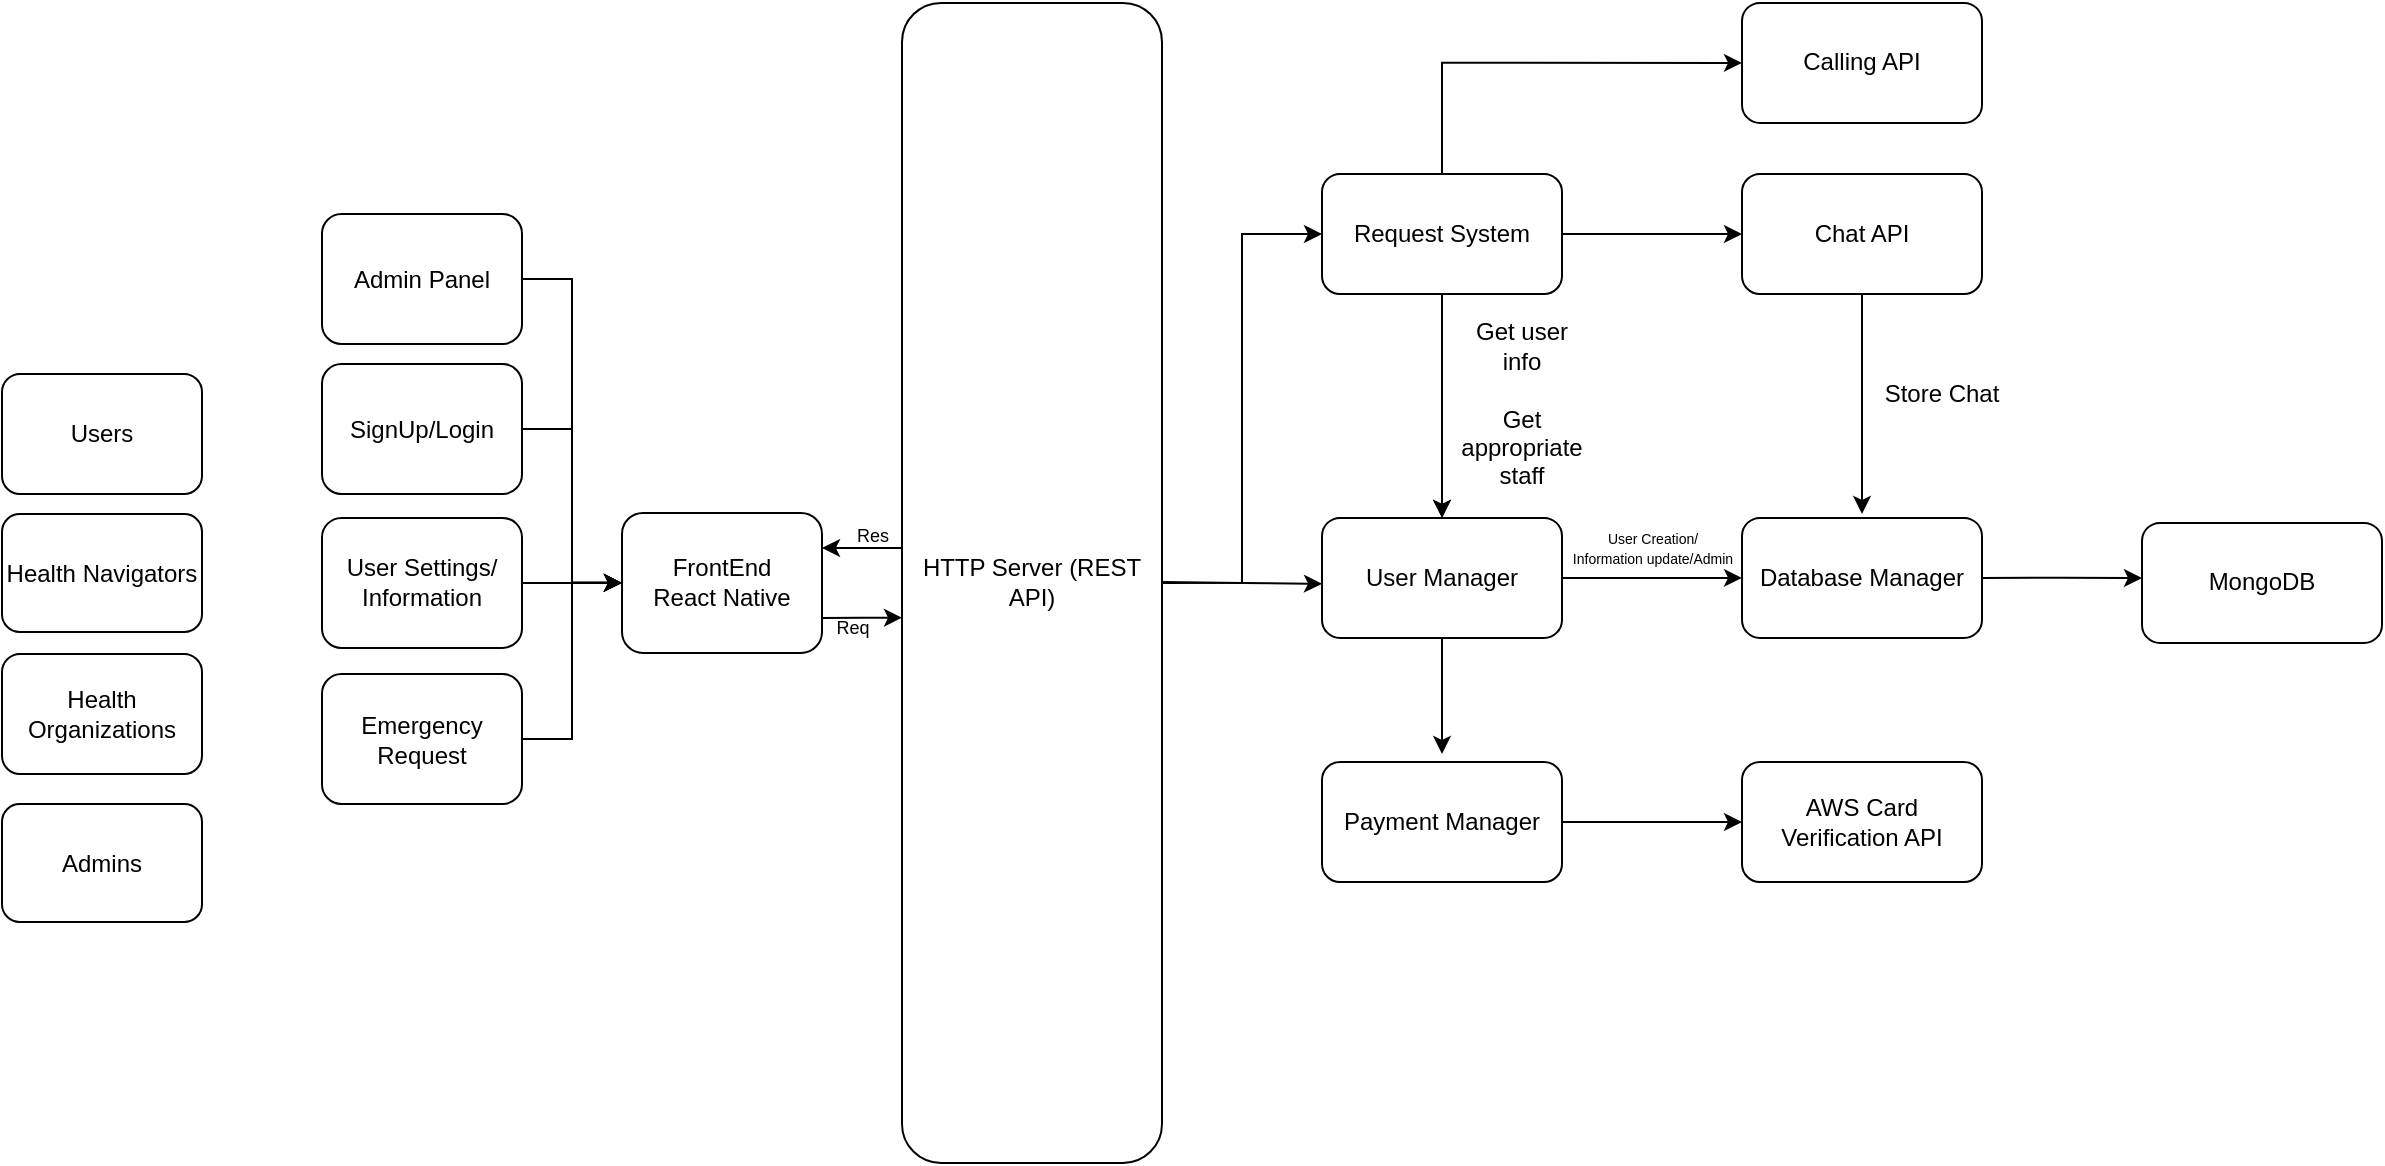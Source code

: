 <mxfile version="24.7.16">
  <diagram id="R2lEEEUBdFMjLlhIrx00" name="Page-1">
    <mxGraphModel dx="2363" dy="648" grid="1" gridSize="10" guides="1" tooltips="1" connect="1" arrows="1" fold="1" page="1" pageScale="1" pageWidth="1169" pageHeight="827" math="0" shadow="0" extFonts="Permanent Marker^https://fonts.googleapis.com/css?family=Permanent+Marker">
      <root>
        <mxCell id="0" />
        <mxCell id="1" parent="0" />
        <mxCell id="PpxsihZTZuUaO5u2h4L1-1" value="FrontEnd&lt;div&gt;React Native&lt;/div&gt;" style="rounded=1;whiteSpace=wrap;html=1;" parent="1" vertex="1">
          <mxGeometry x="-820" y="289.44" width="100" height="70" as="geometry" />
        </mxCell>
        <mxCell id="PpxsihZTZuUaO5u2h4L1-2" value="Users" style="rounded=1;whiteSpace=wrap;html=1;" parent="1" vertex="1">
          <mxGeometry x="-1130" y="220" width="100" height="60" as="geometry" />
        </mxCell>
        <mxCell id="PpxsihZTZuUaO5u2h4L1-4" value="Health Navigators" style="rounded=1;whiteSpace=wrap;html=1;" parent="1" vertex="1">
          <mxGeometry x="-1130" y="290" width="100" height="59" as="geometry" />
        </mxCell>
        <mxCell id="PpxsihZTZuUaO5u2h4L1-5" value="Health Organizations" style="rounded=1;whiteSpace=wrap;html=1;" parent="1" vertex="1">
          <mxGeometry x="-1130" y="360" width="100" height="60" as="geometry" />
        </mxCell>
        <mxCell id="PpxsihZTZuUaO5u2h4L1-11" style="edgeStyle=orthogonalEdgeStyle;rounded=0;orthogonalLoop=1;jettySize=auto;html=1;exitX=1;exitY=0.5;exitDx=0;exitDy=0;entryX=0;entryY=0.5;entryDx=0;entryDy=0;" parent="1" source="PpxsihZTZuUaO5u2h4L1-7" target="PpxsihZTZuUaO5u2h4L1-1" edge="1">
          <mxGeometry relative="1" as="geometry" />
        </mxCell>
        <mxCell id="PpxsihZTZuUaO5u2h4L1-7" value="SignUp/Login" style="rounded=1;whiteSpace=wrap;html=1;" parent="1" vertex="1">
          <mxGeometry x="-970" y="215" width="100" height="65" as="geometry" />
        </mxCell>
        <mxCell id="PpxsihZTZuUaO5u2h4L1-14" style="edgeStyle=orthogonalEdgeStyle;rounded=0;orthogonalLoop=1;jettySize=auto;html=1;exitX=1;exitY=0.5;exitDx=0;exitDy=0;entryX=0;entryY=0.5;entryDx=0;entryDy=0;" parent="1" source="PpxsihZTZuUaO5u2h4L1-9" target="PpxsihZTZuUaO5u2h4L1-1" edge="1">
          <mxGeometry relative="1" as="geometry" />
        </mxCell>
        <mxCell id="PpxsihZTZuUaO5u2h4L1-9" value="User&lt;span style=&quot;color: rgba(0, 0, 0, 0); font-family: monospace; font-size: 0px; text-align: start; text-wrap: nowrap;&quot;&gt;%3CmxGraphModel%3E%3Croot%3E%3CmxCell%20id%3D%220%22%2F%3E%3CmxCell%20id%3D%221%22%20parent%3D%220%22%2F%3E%3CmxCell%20id%3D%222%22%20value%3D%22Language%20Selection%22%20style%3D%22rounded%3D1%3BwhiteSpace%3Dwrap%3Bhtml%3D1%3B%22%20vertex%3D%221%22%20parent%3D%221%22%3E%3CmxGeometry%20x%3D%22-920%22%20y%3D%22420%22%20width%3D%22100%22%20height%3D%2265%22%20as%3D%22geometry%22%2F%3E%3C%2FmxCell%3E%3C%2Froot%3E%3C%2FmxGraphModel%3E&lt;/span&gt;&amp;nbsp;Settings/&lt;div&gt;Information&lt;/div&gt;" style="rounded=1;whiteSpace=wrap;html=1;" parent="1" vertex="1">
          <mxGeometry x="-970" y="291.94" width="100" height="65" as="geometry" />
        </mxCell>
        <mxCell id="PpxsihZTZuUaO5u2h4L1-15" style="edgeStyle=orthogonalEdgeStyle;rounded=0;orthogonalLoop=1;jettySize=auto;html=1;exitX=1;exitY=0.5;exitDx=0;exitDy=0;entryX=0;entryY=0.5;entryDx=0;entryDy=0;" parent="1" source="PpxsihZTZuUaO5u2h4L1-10" target="PpxsihZTZuUaO5u2h4L1-1" edge="1">
          <mxGeometry relative="1" as="geometry" />
        </mxCell>
        <mxCell id="PpxsihZTZuUaO5u2h4L1-10" value="Emergency Request" style="rounded=1;whiteSpace=wrap;html=1;" parent="1" vertex="1">
          <mxGeometry x="-970" y="370.0" width="100" height="65" as="geometry" />
        </mxCell>
        <mxCell id="PpxsihZTZuUaO5u2h4L1-25" style="edgeStyle=orthogonalEdgeStyle;rounded=0;orthogonalLoop=1;jettySize=auto;html=1;exitX=1;exitY=0.5;exitDx=0;exitDy=0;entryX=0;entryY=0.5;entryDx=0;entryDy=0;" parent="1" source="PpxsihZTZuUaO5u2h4L1-16" target="PpxsihZTZuUaO5u2h4L1-24" edge="1">
          <mxGeometry relative="1" as="geometry" />
        </mxCell>
        <mxCell id="PpxsihZTZuUaO5u2h4L1-16" value="HTTP Server (REST API)" style="rounded=1;whiteSpace=wrap;html=1;" parent="1" vertex="1">
          <mxGeometry x="-680" y="34.44" width="130" height="580" as="geometry" />
        </mxCell>
        <mxCell id="PpxsihZTZuUaO5u2h4L1-18" style="edgeStyle=orthogonalEdgeStyle;rounded=0;orthogonalLoop=1;jettySize=auto;html=1;exitX=1;exitY=0.75;exitDx=0;exitDy=0;entryX=0;entryY=0.53;entryDx=0;entryDy=0;entryPerimeter=0;" parent="1" source="PpxsihZTZuUaO5u2h4L1-1" target="PpxsihZTZuUaO5u2h4L1-16" edge="1">
          <mxGeometry relative="1" as="geometry" />
        </mxCell>
        <mxCell id="PpxsihZTZuUaO5u2h4L1-20" style="edgeStyle=orthogonalEdgeStyle;rounded=0;orthogonalLoop=1;jettySize=auto;html=1;exitX=0;exitY=0.47;exitDx=0;exitDy=0;entryX=1;entryY=0.25;entryDx=0;entryDy=0;exitPerimeter=0;" parent="1" source="PpxsihZTZuUaO5u2h4L1-16" target="PpxsihZTZuUaO5u2h4L1-1" edge="1">
          <mxGeometry relative="1" as="geometry" />
        </mxCell>
        <mxCell id="PpxsihZTZuUaO5u2h4L1-21" value="&lt;font style=&quot;font-size: 9px;&quot;&gt;Req&lt;/font&gt;" style="text;html=1;align=center;verticalAlign=middle;resizable=0;points=[];autosize=1;strokeColor=none;fillColor=none;" parent="1" vertex="1">
          <mxGeometry x="-725" y="331" width="40" height="30" as="geometry" />
        </mxCell>
        <mxCell id="PpxsihZTZuUaO5u2h4L1-22" value="&lt;font style=&quot;font-size: 9px;&quot;&gt;Res&lt;/font&gt;" style="text;html=1;align=center;verticalAlign=middle;resizable=0;points=[];autosize=1;strokeColor=none;fillColor=none;" parent="1" vertex="1">
          <mxGeometry x="-715" y="285" width="40" height="30" as="geometry" />
        </mxCell>
        <mxCell id="PpxsihZTZuUaO5u2h4L1-31" style="edgeStyle=orthogonalEdgeStyle;rounded=0;orthogonalLoop=1;jettySize=auto;html=1;exitX=1;exitY=0.5;exitDx=0;exitDy=0;entryX=0;entryY=0.5;entryDx=0;entryDy=0;" parent="1" source="PpxsihZTZuUaO5u2h4L1-23" target="PpxsihZTZuUaO5u2h4L1-29" edge="1">
          <mxGeometry relative="1" as="geometry" />
        </mxCell>
        <mxCell id="1u-_pfhtyTLLwPNVU5PU-2" style="edgeStyle=orthogonalEdgeStyle;rounded=0;orthogonalLoop=1;jettySize=auto;html=1;exitX=0.5;exitY=1;exitDx=0;exitDy=0;" edge="1" parent="1" source="PpxsihZTZuUaO5u2h4L1-23">
          <mxGeometry relative="1" as="geometry">
            <mxPoint x="-410" y="410" as="targetPoint" />
          </mxGeometry>
        </mxCell>
        <mxCell id="PpxsihZTZuUaO5u2h4L1-23" value="User Manager" style="rounded=1;whiteSpace=wrap;html=1;" parent="1" vertex="1">
          <mxGeometry x="-470" y="291.94" width="120" height="60" as="geometry" />
        </mxCell>
        <mxCell id="PpxsihZTZuUaO5u2h4L1-28" style="edgeStyle=orthogonalEdgeStyle;rounded=0;orthogonalLoop=1;jettySize=auto;html=1;exitX=1;exitY=0.5;exitDx=0;exitDy=0;entryX=0;entryY=0.5;entryDx=0;entryDy=0;" parent="1" source="PpxsihZTZuUaO5u2h4L1-24" target="PpxsihZTZuUaO5u2h4L1-26" edge="1">
          <mxGeometry relative="1" as="geometry" />
        </mxCell>
        <mxCell id="PpxsihZTZuUaO5u2h4L1-36" style="edgeStyle=orthogonalEdgeStyle;rounded=0;orthogonalLoop=1;jettySize=auto;html=1;exitX=0.5;exitY=1;exitDx=0;exitDy=0;entryX=0.5;entryY=0;entryDx=0;entryDy=0;" parent="1" source="PpxsihZTZuUaO5u2h4L1-24" target="PpxsihZTZuUaO5u2h4L1-23" edge="1">
          <mxGeometry relative="1" as="geometry">
            <mxPoint x="-410" y="210" as="targetPoint" />
          </mxGeometry>
        </mxCell>
        <mxCell id="ZrEDiFBJkC5he7-4wCsP-6" style="edgeStyle=orthogonalEdgeStyle;rounded=0;orthogonalLoop=1;jettySize=auto;html=1;exitX=0.5;exitY=0;exitDx=0;exitDy=0;entryX=0;entryY=0.5;entryDx=0;entryDy=0;" parent="1" source="PpxsihZTZuUaO5u2h4L1-24" target="ZrEDiFBJkC5he7-4wCsP-5" edge="1">
          <mxGeometry relative="1" as="geometry" />
        </mxCell>
        <mxCell id="PpxsihZTZuUaO5u2h4L1-24" value="Request System" style="rounded=1;whiteSpace=wrap;html=1;" parent="1" vertex="1">
          <mxGeometry x="-470" y="120" width="120" height="60" as="geometry" />
        </mxCell>
        <mxCell id="1u-_pfhtyTLLwPNVU5PU-8" style="edgeStyle=orthogonalEdgeStyle;rounded=0;orthogonalLoop=1;jettySize=auto;html=1;exitX=0.5;exitY=1;exitDx=0;exitDy=0;" edge="1" parent="1" source="PpxsihZTZuUaO5u2h4L1-26">
          <mxGeometry relative="1" as="geometry">
            <mxPoint x="-200" y="290" as="targetPoint" />
          </mxGeometry>
        </mxCell>
        <mxCell id="PpxsihZTZuUaO5u2h4L1-26" value="Chat API" style="rounded=1;whiteSpace=wrap;html=1;" parent="1" vertex="1">
          <mxGeometry x="-260" y="120" width="120" height="60" as="geometry" />
        </mxCell>
        <mxCell id="PpxsihZTZuUaO5u2h4L1-38" style="edgeStyle=orthogonalEdgeStyle;rounded=0;orthogonalLoop=1;jettySize=auto;html=1;exitX=1;exitY=0.5;exitDx=0;exitDy=0;" parent="1" source="PpxsihZTZuUaO5u2h4L1-29" edge="1">
          <mxGeometry relative="1" as="geometry">
            <mxPoint x="-60" y="322" as="targetPoint" />
          </mxGeometry>
        </mxCell>
        <mxCell id="PpxsihZTZuUaO5u2h4L1-29" value="Database Manager" style="rounded=1;whiteSpace=wrap;html=1;" parent="1" vertex="1">
          <mxGeometry x="-260" y="291.94" width="120" height="60" as="geometry" />
        </mxCell>
        <mxCell id="PpxsihZTZuUaO5u2h4L1-32" style="edgeStyle=orthogonalEdgeStyle;rounded=0;orthogonalLoop=1;jettySize=auto;html=1;exitX=1;exitY=0.5;exitDx=0;exitDy=0;entryX=0;entryY=0.557;entryDx=0;entryDy=0;entryPerimeter=0;" parent="1" edge="1">
          <mxGeometry relative="1" as="geometry">
            <mxPoint x="-550" y="323.98" as="sourcePoint" />
            <mxPoint x="-470" y="324.9" as="targetPoint" />
          </mxGeometry>
        </mxCell>
        <mxCell id="PpxsihZTZuUaO5u2h4L1-37" style="edgeStyle=orthogonalEdgeStyle;rounded=0;orthogonalLoop=1;jettySize=auto;html=1;exitX=0.5;exitY=1;exitDx=0;exitDy=0;entryX=0.5;entryY=0;entryDx=0;entryDy=0;" parent="1" target="PpxsihZTZuUaO5u2h4L1-23" edge="1">
          <mxGeometry relative="1" as="geometry">
            <mxPoint x="-410" y="270" as="sourcePoint" />
          </mxGeometry>
        </mxCell>
        <mxCell id="PpxsihZTZuUaO5u2h4L1-39" value="MongoDB" style="rounded=1;whiteSpace=wrap;html=1;" parent="1" vertex="1">
          <mxGeometry x="-60" y="294.44" width="120" height="60" as="geometry" />
        </mxCell>
        <mxCell id="PpxsihZTZuUaO5u2h4L1-40" value="&lt;font style=&quot;font-size: 7px;&quot;&gt;User Creation/&lt;/font&gt;&lt;div style=&quot;font-size: 7px;&quot;&gt;&lt;font style=&quot;font-size: 7px;&quot;&gt;Information update/Admin&lt;/font&gt;&lt;/div&gt;" style="text;html=1;align=center;verticalAlign=middle;resizable=0;points=[];autosize=1;strokeColor=none;fillColor=none;" parent="1" vertex="1">
          <mxGeometry x="-355" y="285" width="100" height="40" as="geometry" />
        </mxCell>
        <mxCell id="ZrEDiFBJkC5he7-4wCsP-1" value="Admins" style="rounded=1;whiteSpace=wrap;html=1;" parent="1" vertex="1">
          <mxGeometry x="-1130" y="435" width="100" height="59" as="geometry" />
        </mxCell>
        <mxCell id="ZrEDiFBJkC5he7-4wCsP-4" style="edgeStyle=orthogonalEdgeStyle;rounded=0;orthogonalLoop=1;jettySize=auto;html=1;exitX=1;exitY=0.5;exitDx=0;exitDy=0;entryX=0;entryY=0.5;entryDx=0;entryDy=0;" parent="1" source="ZrEDiFBJkC5he7-4wCsP-3" target="PpxsihZTZuUaO5u2h4L1-1" edge="1">
          <mxGeometry relative="1" as="geometry" />
        </mxCell>
        <mxCell id="ZrEDiFBJkC5he7-4wCsP-3" value="Admin Panel" style="rounded=1;whiteSpace=wrap;html=1;" parent="1" vertex="1">
          <mxGeometry x="-970" y="140" width="100" height="65" as="geometry" />
        </mxCell>
        <mxCell id="ZrEDiFBJkC5he7-4wCsP-5" value="Calling API" style="rounded=1;whiteSpace=wrap;html=1;" parent="1" vertex="1">
          <mxGeometry x="-260" y="34.44" width="120" height="60" as="geometry" />
        </mxCell>
        <mxCell id="1u-_pfhtyTLLwPNVU5PU-3" style="edgeStyle=orthogonalEdgeStyle;rounded=0;orthogonalLoop=1;jettySize=auto;html=1;exitX=1;exitY=0.5;exitDx=0;exitDy=0;" edge="1" parent="1" source="1u-_pfhtyTLLwPNVU5PU-1">
          <mxGeometry relative="1" as="geometry">
            <mxPoint x="-260" y="444" as="targetPoint" />
          </mxGeometry>
        </mxCell>
        <mxCell id="1u-_pfhtyTLLwPNVU5PU-1" value="Payment Manager" style="rounded=1;whiteSpace=wrap;html=1;" vertex="1" parent="1">
          <mxGeometry x="-470" y="414" width="120" height="60" as="geometry" />
        </mxCell>
        <mxCell id="1u-_pfhtyTLLwPNVU5PU-4" value="AWS Card Verification API" style="rounded=1;whiteSpace=wrap;html=1;" vertex="1" parent="1">
          <mxGeometry x="-260" y="414" width="120" height="60" as="geometry" />
        </mxCell>
        <mxCell id="1u-_pfhtyTLLwPNVU5PU-5" value="Get user info&lt;div&gt;&lt;br&gt;&lt;div&gt;Get appropriate staff&lt;/div&gt;&lt;/div&gt;" style="text;html=1;align=center;verticalAlign=middle;whiteSpace=wrap;rounded=0;" vertex="1" parent="1">
          <mxGeometry x="-400" y="220" width="60" height="30" as="geometry" />
        </mxCell>
        <mxCell id="1u-_pfhtyTLLwPNVU5PU-9" value="Store Chat" style="text;html=1;align=center;verticalAlign=middle;whiteSpace=wrap;rounded=0;" vertex="1" parent="1">
          <mxGeometry x="-190" y="215" width="60" height="30" as="geometry" />
        </mxCell>
      </root>
    </mxGraphModel>
  </diagram>
</mxfile>
